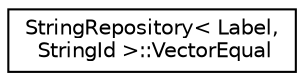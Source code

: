 digraph "Graphical Class Hierarchy"
{
  edge [fontname="Helvetica",fontsize="10",labelfontname="Helvetica",labelfontsize="10"];
  node [fontname="Helvetica",fontsize="10",shape=record];
  rankdir="LR";
  Node0 [label="StringRepository\< Label,\l StringId \>::VectorEqual",height=0.2,width=0.4,color="black", fillcolor="white", style="filled",URL="$classfst_1_1StringRepository_1_1VectorEqual.html"];
}
